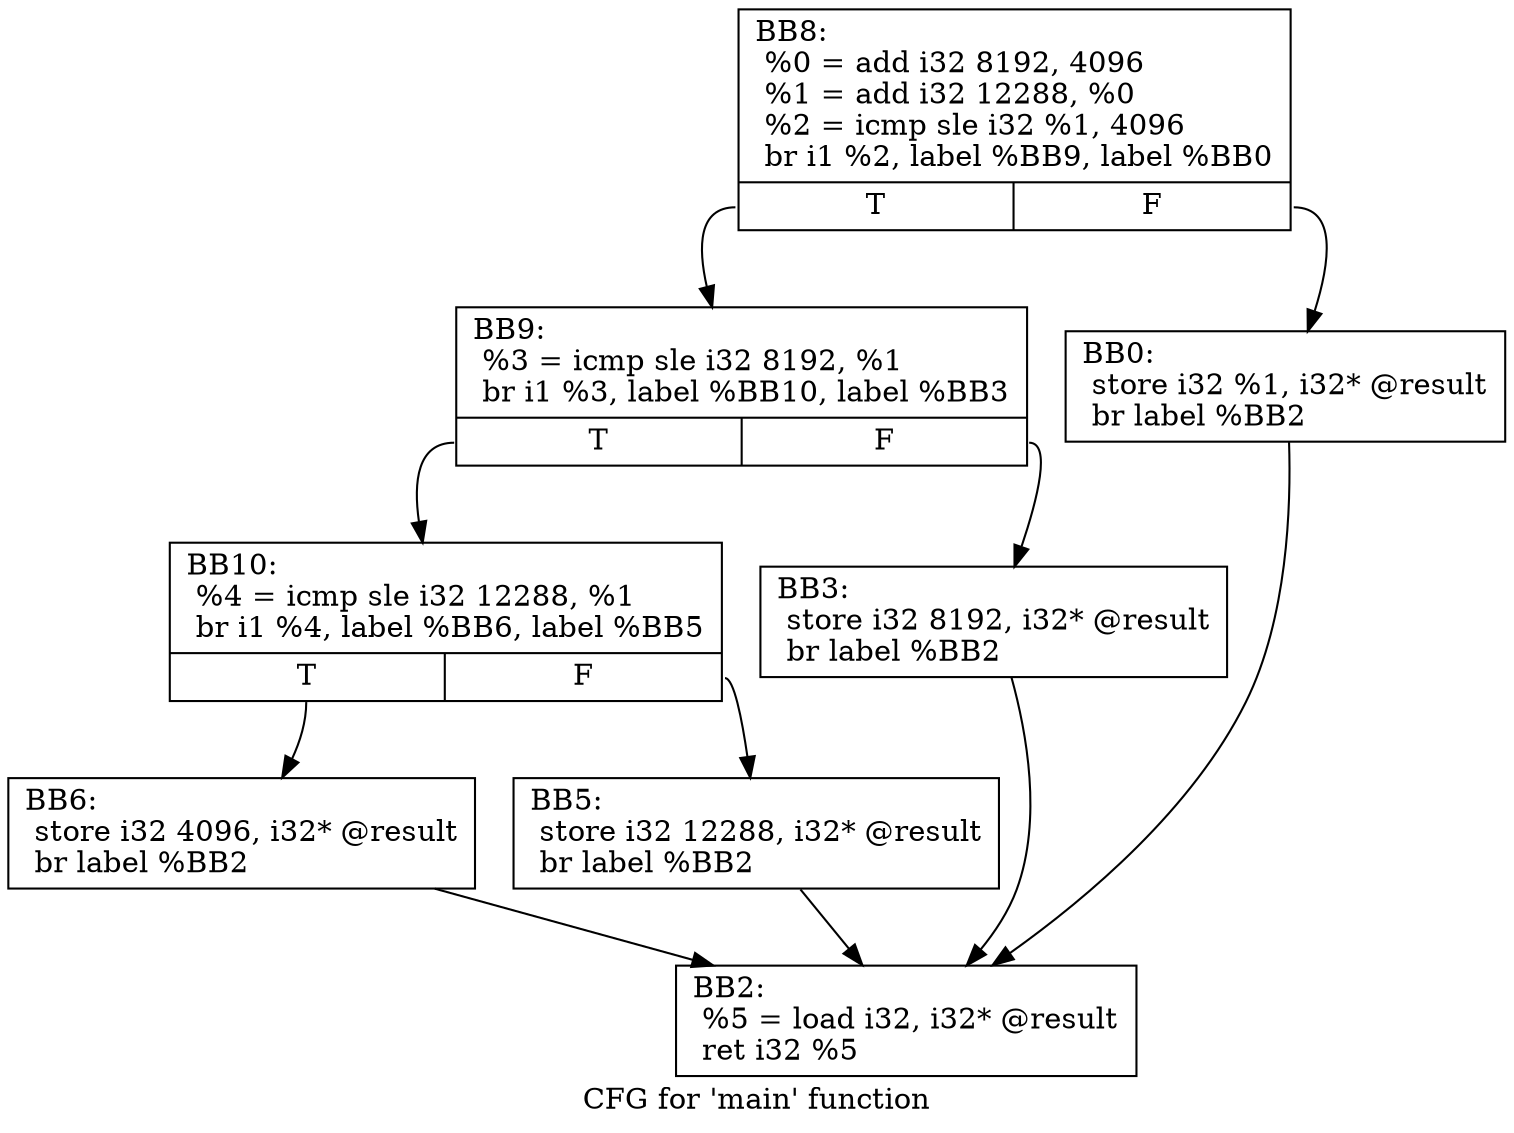 digraph "CFG for 'main' function" {
	label="CFG for 'main' function";

	Node0xa9a1c0 [shape=record,label="{BB8:\l  %0 = add i32 8192, 4096\l  %1 = add i32 12288, %0\l  %2 = icmp sle i32 %1, 4096\l  br i1 %2, label %BB9, label %BB0\l|{<s0>T|<s1>F}}"];
	Node0xa9a1c0:s0 -> Node0xa9a260;
	Node0xa9a1c0:s1 -> Node0xa9a210;
	Node0xa9a210 [shape=record,label="{BB0:                                              \l  store i32 %1, i32* @result\l  br label %BB2\l}"];
	Node0xa9a210 -> Node0xa9a3f0;
	Node0xa9a260 [shape=record,label="{BB9:                                              \l  %3 = icmp sle i32 8192, %1\l  br i1 %3, label %BB10, label %BB3\l|{<s0>T|<s1>F}}"];
	Node0xa9a260:s0 -> Node0xa9a300;
	Node0xa9a260:s1 -> Node0xa9a2b0;
	Node0xa9a2b0 [shape=record,label="{BB3:                                              \l  store i32 8192, i32* @result\l  br label %BB2\l}"];
	Node0xa9a2b0 -> Node0xa9a3f0;
	Node0xa9a300 [shape=record,label="{BB10:                                             \l  %4 = icmp sle i32 12288, %1\l  br i1 %4, label %BB6, label %BB5\l|{<s0>T|<s1>F}}"];
	Node0xa9a300:s0 -> Node0xa9a3a0;
	Node0xa9a300:s1 -> Node0xa9a350;
	Node0xa9a350 [shape=record,label="{BB5:                                              \l  store i32 12288, i32* @result\l  br label %BB2\l}"];
	Node0xa9a350 -> Node0xa9a3f0;
	Node0xa9a3a0 [shape=record,label="{BB6:                                              \l  store i32 4096, i32* @result\l  br label %BB2\l}"];
	Node0xa9a3a0 -> Node0xa9a3f0;
	Node0xa9a3f0 [shape=record,label="{BB2:                                              \l  %5 = load i32, i32* @result\l  ret i32 %5\l}"];
}
